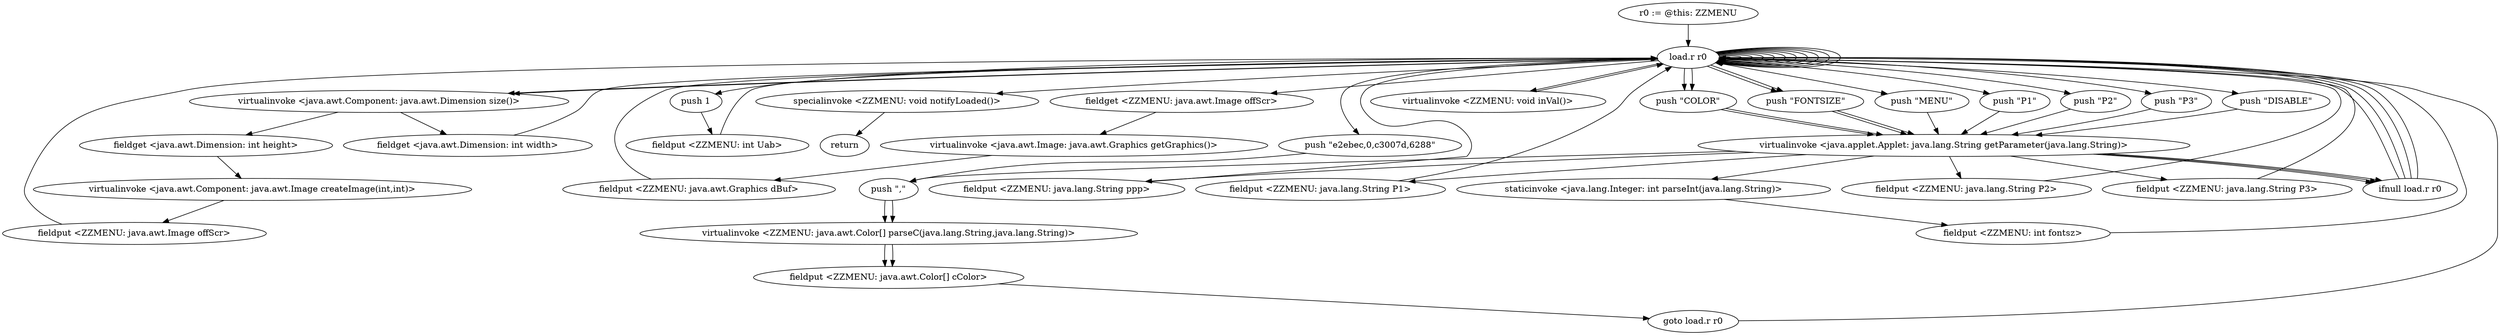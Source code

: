 digraph "" {
    "r0 := @this: ZZMENU"
    "load.r r0"
    "r0 := @this: ZZMENU"->"load.r r0";
    "load.r r0"->"load.r r0";
    "load.r r0"->"load.r r0";
    "virtualinvoke <java.awt.Component: java.awt.Dimension size()>"
    "load.r r0"->"virtualinvoke <java.awt.Component: java.awt.Dimension size()>";
    "fieldget <java.awt.Dimension: int width>"
    "virtualinvoke <java.awt.Component: java.awt.Dimension size()>"->"fieldget <java.awt.Dimension: int width>";
    "fieldget <java.awt.Dimension: int width>"->"load.r r0";
    "load.r r0"->"virtualinvoke <java.awt.Component: java.awt.Dimension size()>";
    "fieldget <java.awt.Dimension: int height>"
    "virtualinvoke <java.awt.Component: java.awt.Dimension size()>"->"fieldget <java.awt.Dimension: int height>";
    "virtualinvoke <java.awt.Component: java.awt.Image createImage(int,int)>"
    "fieldget <java.awt.Dimension: int height>"->"virtualinvoke <java.awt.Component: java.awt.Image createImage(int,int)>";
    "fieldput <ZZMENU: java.awt.Image offScr>"
    "virtualinvoke <java.awt.Component: java.awt.Image createImage(int,int)>"->"fieldput <ZZMENU: java.awt.Image offScr>";
    "fieldput <ZZMENU: java.awt.Image offScr>"->"load.r r0";
    "load.r r0"->"load.r r0";
    "fieldget <ZZMENU: java.awt.Image offScr>"
    "load.r r0"->"fieldget <ZZMENU: java.awt.Image offScr>";
    "virtualinvoke <java.awt.Image: java.awt.Graphics getGraphics()>"
    "fieldget <ZZMENU: java.awt.Image offScr>"->"virtualinvoke <java.awt.Image: java.awt.Graphics getGraphics()>";
    "fieldput <ZZMENU: java.awt.Graphics dBuf>"
    "virtualinvoke <java.awt.Image: java.awt.Graphics getGraphics()>"->"fieldput <ZZMENU: java.awt.Graphics dBuf>";
    "fieldput <ZZMENU: java.awt.Graphics dBuf>"->"load.r r0";
    "load.r r0"->"load.r r0";
    "push \"MENU\""
    "load.r r0"->"push \"MENU\"";
    "virtualinvoke <java.applet.Applet: java.lang.String getParameter(java.lang.String)>"
    "push \"MENU\""->"virtualinvoke <java.applet.Applet: java.lang.String getParameter(java.lang.String)>";
    "fieldput <ZZMENU: java.lang.String ppp>"
    "virtualinvoke <java.applet.Applet: java.lang.String getParameter(java.lang.String)>"->"fieldput <ZZMENU: java.lang.String ppp>";
    "fieldput <ZZMENU: java.lang.String ppp>"->"load.r r0";
    "load.r r0"->"load.r r0";
    "push \"P1\""
    "load.r r0"->"push \"P1\"";
    "push \"P1\""->"virtualinvoke <java.applet.Applet: java.lang.String getParameter(java.lang.String)>";
    "fieldput <ZZMENU: java.lang.String P1>"
    "virtualinvoke <java.applet.Applet: java.lang.String getParameter(java.lang.String)>"->"fieldput <ZZMENU: java.lang.String P1>";
    "fieldput <ZZMENU: java.lang.String P1>"->"load.r r0";
    "load.r r0"->"load.r r0";
    "push \"P2\""
    "load.r r0"->"push \"P2\"";
    "push \"P2\""->"virtualinvoke <java.applet.Applet: java.lang.String getParameter(java.lang.String)>";
    "fieldput <ZZMENU: java.lang.String P2>"
    "virtualinvoke <java.applet.Applet: java.lang.String getParameter(java.lang.String)>"->"fieldput <ZZMENU: java.lang.String P2>";
    "fieldput <ZZMENU: java.lang.String P2>"->"load.r r0";
    "load.r r0"->"load.r r0";
    "push \"P3\""
    "load.r r0"->"push \"P3\"";
    "push \"P3\""->"virtualinvoke <java.applet.Applet: java.lang.String getParameter(java.lang.String)>";
    "fieldput <ZZMENU: java.lang.String P3>"
    "virtualinvoke <java.applet.Applet: java.lang.String getParameter(java.lang.String)>"->"fieldput <ZZMENU: java.lang.String P3>";
    "fieldput <ZZMENU: java.lang.String P3>"->"load.r r0";
    "push \"DISABLE\""
    "load.r r0"->"push \"DISABLE\"";
    "push \"DISABLE\""->"virtualinvoke <java.applet.Applet: java.lang.String getParameter(java.lang.String)>";
    "ifnull load.r r0"
    "virtualinvoke <java.applet.Applet: java.lang.String getParameter(java.lang.String)>"->"ifnull load.r r0";
    "ifnull load.r r0"->"load.r r0";
    "push 1"
    "load.r r0"->"push 1";
    "fieldput <ZZMENU: int Uab>"
    "push 1"->"fieldput <ZZMENU: int Uab>";
    "fieldput <ZZMENU: int Uab>"->"load.r r0";
    "push \"COLOR\""
    "load.r r0"->"push \"COLOR\"";
    "push \"COLOR\""->"virtualinvoke <java.applet.Applet: java.lang.String getParameter(java.lang.String)>";
    "virtualinvoke <java.applet.Applet: java.lang.String getParameter(java.lang.String)>"->"ifnull load.r r0";
    "ifnull load.r r0"->"load.r r0";
    "load.r r0"->"load.r r0";
    "load.r r0"->"load.r r0";
    "load.r r0"->"push \"COLOR\"";
    "push \"COLOR\""->"virtualinvoke <java.applet.Applet: java.lang.String getParameter(java.lang.String)>";
    "push \",\""
    "virtualinvoke <java.applet.Applet: java.lang.String getParameter(java.lang.String)>"->"push \",\"";
    "virtualinvoke <ZZMENU: java.awt.Color[] parseC(java.lang.String,java.lang.String)>"
    "push \",\""->"virtualinvoke <ZZMENU: java.awt.Color[] parseC(java.lang.String,java.lang.String)>";
    "fieldput <ZZMENU: java.awt.Color[] cColor>"
    "virtualinvoke <ZZMENU: java.awt.Color[] parseC(java.lang.String,java.lang.String)>"->"fieldput <ZZMENU: java.awt.Color[] cColor>";
    "goto load.r r0"
    "fieldput <ZZMENU: java.awt.Color[] cColor>"->"goto load.r r0";
    "goto load.r r0"->"load.r r0";
    "push \"FONTSIZE\""
    "load.r r0"->"push \"FONTSIZE\"";
    "push \"FONTSIZE\""->"virtualinvoke <java.applet.Applet: java.lang.String getParameter(java.lang.String)>";
    "virtualinvoke <java.applet.Applet: java.lang.String getParameter(java.lang.String)>"->"ifnull load.r r0";
    "ifnull load.r r0"->"load.r r0";
    "load.r r0"->"load.r r0";
    "load.r r0"->"push \"FONTSIZE\"";
    "push \"FONTSIZE\""->"virtualinvoke <java.applet.Applet: java.lang.String getParameter(java.lang.String)>";
    "staticinvoke <java.lang.Integer: int parseInt(java.lang.String)>"
    "virtualinvoke <java.applet.Applet: java.lang.String getParameter(java.lang.String)>"->"staticinvoke <java.lang.Integer: int parseInt(java.lang.String)>";
    "fieldput <ZZMENU: int fontsz>"
    "staticinvoke <java.lang.Integer: int parseInt(java.lang.String)>"->"fieldput <ZZMENU: int fontsz>";
    "fieldput <ZZMENU: int fontsz>"->"load.r r0";
    "virtualinvoke <ZZMENU: void inVal()>"
    "load.r r0"->"virtualinvoke <ZZMENU: void inVal()>";
    "virtualinvoke <ZZMENU: void inVal()>"->"load.r r0";
    "specialinvoke <ZZMENU: void notifyLoaded()>"
    "load.r r0"->"specialinvoke <ZZMENU: void notifyLoaded()>";
    "return"
    "specialinvoke <ZZMENU: void notifyLoaded()>"->"return";
    "ifnull load.r r0"->"load.r r0";
    "load.r r0"->"load.r r0";
    "push \"e2ebec,0,c3007d,6288\""
    "load.r r0"->"push \"e2ebec,0,c3007d,6288\"";
    "push \"e2ebec,0,c3007d,6288\""->"push \",\"";
    "push \",\""->"virtualinvoke <ZZMENU: java.awt.Color[] parseC(java.lang.String,java.lang.String)>";
    "virtualinvoke <ZZMENU: java.awt.Color[] parseC(java.lang.String,java.lang.String)>"->"fieldput <ZZMENU: java.awt.Color[] cColor>";
}
